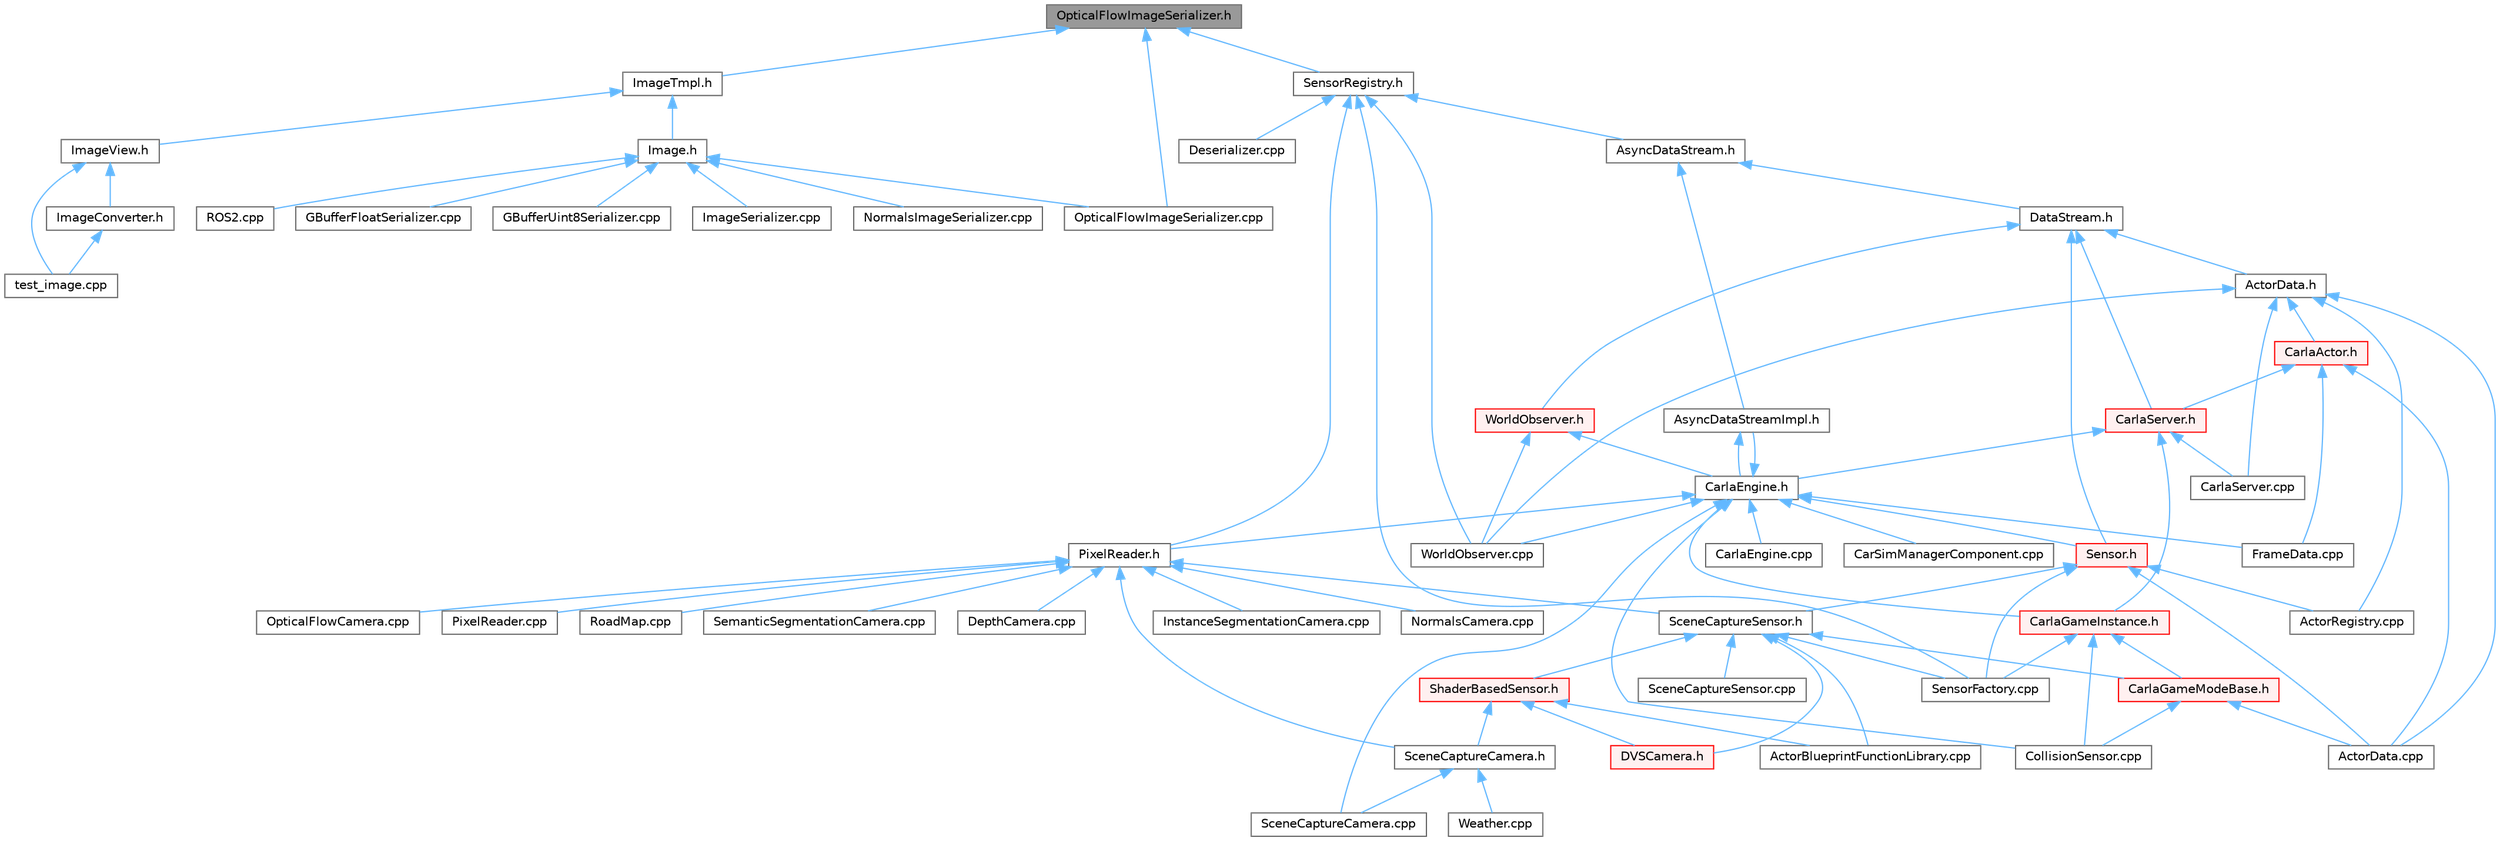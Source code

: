 digraph "OpticalFlowImageSerializer.h"
{
 // INTERACTIVE_SVG=YES
 // LATEX_PDF_SIZE
  bgcolor="transparent";
  edge [fontname=Helvetica,fontsize=10,labelfontname=Helvetica,labelfontsize=10];
  node [fontname=Helvetica,fontsize=10,shape=box,height=0.2,width=0.4];
  Node1 [id="Node000001",label="OpticalFlowImageSerializer.h",height=0.2,width=0.4,color="gray40", fillcolor="grey60", style="filled", fontcolor="black",tooltip=" "];
  Node1 -> Node2 [id="edge1_Node000001_Node000002",dir="back",color="steelblue1",style="solid",tooltip=" "];
  Node2 [id="Node000002",label="ImageTmpl.h",height=0.2,width=0.4,color="grey40", fillcolor="white", style="filled",URL="$d5/dca/ImageTmpl_8h.html",tooltip=" "];
  Node2 -> Node3 [id="edge2_Node000002_Node000003",dir="back",color="steelblue1",style="solid",tooltip=" "];
  Node3 [id="Node000003",label="Image.h",height=0.2,width=0.4,color="grey40", fillcolor="white", style="filled",URL="$da/d9b/sensor_2data_2Image_8h.html",tooltip=" "];
  Node3 -> Node4 [id="edge3_Node000003_Node000004",dir="back",color="steelblue1",style="solid",tooltip=" "];
  Node4 [id="Node000004",label="GBufferFloatSerializer.cpp",height=0.2,width=0.4,color="grey40", fillcolor="white", style="filled",URL="$d5/d75/GBufferFloatSerializer_8cpp.html",tooltip=" "];
  Node3 -> Node5 [id="edge4_Node000003_Node000005",dir="back",color="steelblue1",style="solid",tooltip=" "];
  Node5 [id="Node000005",label="GBufferUint8Serializer.cpp",height=0.2,width=0.4,color="grey40", fillcolor="white", style="filled",URL="$d2/dd7/GBufferUint8Serializer_8cpp.html",tooltip=" "];
  Node3 -> Node6 [id="edge5_Node000003_Node000006",dir="back",color="steelblue1",style="solid",tooltip=" "];
  Node6 [id="Node000006",label="ImageSerializer.cpp",height=0.2,width=0.4,color="grey40", fillcolor="white", style="filled",URL="$d2/d47/ImageSerializer_8cpp.html",tooltip=" "];
  Node3 -> Node7 [id="edge6_Node000003_Node000007",dir="back",color="steelblue1",style="solid",tooltip=" "];
  Node7 [id="Node000007",label="NormalsImageSerializer.cpp",height=0.2,width=0.4,color="grey40", fillcolor="white", style="filled",URL="$d3/dc3/NormalsImageSerializer_8cpp.html",tooltip=" "];
  Node3 -> Node8 [id="edge7_Node000003_Node000008",dir="back",color="steelblue1",style="solid",tooltip=" "];
  Node8 [id="Node000008",label="OpticalFlowImageSerializer.cpp",height=0.2,width=0.4,color="grey40", fillcolor="white", style="filled",URL="$d4/dba/OpticalFlowImageSerializer_8cpp.html",tooltip=" "];
  Node3 -> Node9 [id="edge8_Node000003_Node000009",dir="back",color="steelblue1",style="solid",tooltip=" "];
  Node9 [id="Node000009",label="ROS2.cpp",height=0.2,width=0.4,color="grey40", fillcolor="white", style="filled",URL="$dd/d14/ROS2_8cpp.html",tooltip=" "];
  Node2 -> Node10 [id="edge9_Node000002_Node000010",dir="back",color="steelblue1",style="solid",tooltip=" "];
  Node10 [id="Node000010",label="ImageView.h",height=0.2,width=0.4,color="grey40", fillcolor="white", style="filled",URL="$db/dac/ImageView_8h.html",tooltip=" "];
  Node10 -> Node11 [id="edge10_Node000010_Node000011",dir="back",color="steelblue1",style="solid",tooltip=" "];
  Node11 [id="Node000011",label="ImageConverter.h",height=0.2,width=0.4,color="grey40", fillcolor="white", style="filled",URL="$d7/d2c/ImageConverter_8h.html",tooltip=" "];
  Node11 -> Node12 [id="edge11_Node000011_Node000012",dir="back",color="steelblue1",style="solid",tooltip=" "];
  Node12 [id="Node000012",label="test_image.cpp",height=0.2,width=0.4,color="grey40", fillcolor="white", style="filled",URL="$d5/d1a/test__image_8cpp.html",tooltip=" "];
  Node10 -> Node12 [id="edge12_Node000010_Node000012",dir="back",color="steelblue1",style="solid",tooltip=" "];
  Node1 -> Node8 [id="edge13_Node000001_Node000008",dir="back",color="steelblue1",style="solid",tooltip=" "];
  Node1 -> Node13 [id="edge14_Node000001_Node000013",dir="back",color="steelblue1",style="solid",tooltip=" "];
  Node13 [id="Node000013",label="SensorRegistry.h",height=0.2,width=0.4,color="grey40", fillcolor="white", style="filled",URL="$d4/d03/SensorRegistry_8h.html",tooltip=" "];
  Node13 -> Node14 [id="edge15_Node000013_Node000014",dir="back",color="steelblue1",style="solid",tooltip=" "];
  Node14 [id="Node000014",label="AsyncDataStream.h",height=0.2,width=0.4,color="grey40", fillcolor="white", style="filled",URL="$d9/d4d/AsyncDataStream_8h.html",tooltip=" "];
  Node14 -> Node15 [id="edge16_Node000014_Node000015",dir="back",color="steelblue1",style="solid",tooltip=" "];
  Node15 [id="Node000015",label="AsyncDataStreamImpl.h",height=0.2,width=0.4,color="grey40", fillcolor="white", style="filled",URL="$d0/d17/AsyncDataStreamImpl_8h.html",tooltip=" "];
  Node15 -> Node16 [id="edge17_Node000015_Node000016",dir="back",color="steelblue1",style="solid",tooltip=" "];
  Node16 [id="Node000016",label="CarlaEngine.h",height=0.2,width=0.4,color="grey40", fillcolor="white", style="filled",URL="$d0/d11/CarlaEngine_8h.html",tooltip=" "];
  Node16 -> Node15 [id="edge18_Node000016_Node000015",dir="back",color="steelblue1",style="solid",tooltip=" "];
  Node16 -> Node17 [id="edge19_Node000016_Node000017",dir="back",color="steelblue1",style="solid",tooltip=" "];
  Node17 [id="Node000017",label="CarSimManagerComponent.cpp",height=0.2,width=0.4,color="grey40", fillcolor="white", style="filled",URL="$d2/d56/CarSimManagerComponent_8cpp.html",tooltip=" "];
  Node16 -> Node18 [id="edge20_Node000016_Node000018",dir="back",color="steelblue1",style="solid",tooltip=" "];
  Node18 [id="Node000018",label="CarlaEngine.cpp",height=0.2,width=0.4,color="grey40", fillcolor="white", style="filled",URL="$d6/da1/CarlaEngine_8cpp.html",tooltip=" "];
  Node16 -> Node19 [id="edge21_Node000016_Node000019",dir="back",color="steelblue1",style="solid",tooltip=" "];
  Node19 [id="Node000019",label="CarlaGameInstance.h",height=0.2,width=0.4,color="red", fillcolor="#FFF0F0", style="filled",URL="$d2/dba/CarlaGameInstance_8h.html",tooltip=" "];
  Node19 -> Node21 [id="edge22_Node000019_Node000021",dir="back",color="steelblue1",style="solid",tooltip=" "];
  Node21 [id="Node000021",label="CarlaGameModeBase.h",height=0.2,width=0.4,color="red", fillcolor="#FFF0F0", style="filled",URL="$d3/d49/CarlaGameModeBase_8h.html",tooltip=" "];
  Node21 -> Node22 [id="edge23_Node000021_Node000022",dir="back",color="steelblue1",style="solid",tooltip=" "];
  Node22 [id="Node000022",label="ActorData.cpp",height=0.2,width=0.4,color="grey40", fillcolor="white", style="filled",URL="$da/d7f/ActorData_8cpp.html",tooltip=" "];
  Node21 -> Node53 [id="edge24_Node000021_Node000053",dir="back",color="steelblue1",style="solid",tooltip=" "];
  Node53 [id="Node000053",label="CollisionSensor.cpp",height=0.2,width=0.4,color="grey40", fillcolor="white", style="filled",URL="$da/df0/CollisionSensor_8cpp.html",tooltip=" "];
  Node19 -> Node53 [id="edge25_Node000019_Node000053",dir="back",color="steelblue1",style="solid",tooltip=" "];
  Node19 -> Node43 [id="edge26_Node000019_Node000043",dir="back",color="steelblue1",style="solid",tooltip=" "];
  Node43 [id="Node000043",label="SensorFactory.cpp",height=0.2,width=0.4,color="grey40", fillcolor="white", style="filled",URL="$d0/dde/SensorFactory_8cpp.html",tooltip=" "];
  Node16 -> Node53 [id="edge27_Node000016_Node000053",dir="back",color="steelblue1",style="solid",tooltip=" "];
  Node16 -> Node35 [id="edge28_Node000016_Node000035",dir="back",color="steelblue1",style="solid",tooltip=" "];
  Node35 [id="Node000035",label="FrameData.cpp",height=0.2,width=0.4,color="grey40", fillcolor="white", style="filled",URL="$df/d8a/FrameData_8cpp.html",tooltip=" "];
  Node16 -> Node57 [id="edge29_Node000016_Node000057",dir="back",color="steelblue1",style="solid",tooltip=" "];
  Node57 [id="Node000057",label="PixelReader.h",height=0.2,width=0.4,color="grey40", fillcolor="white", style="filled",URL="$df/d2e/PixelReader_8h.html",tooltip=" "];
  Node57 -> Node58 [id="edge30_Node000057_Node000058",dir="back",color="steelblue1",style="solid",tooltip=" "];
  Node58 [id="Node000058",label="DepthCamera.cpp",height=0.2,width=0.4,color="grey40", fillcolor="white", style="filled",URL="$d7/d0e/DepthCamera_8cpp.html",tooltip=" "];
  Node57 -> Node59 [id="edge31_Node000057_Node000059",dir="back",color="steelblue1",style="solid",tooltip=" "];
  Node59 [id="Node000059",label="InstanceSegmentationCamera.cpp",height=0.2,width=0.4,color="grey40", fillcolor="white", style="filled",URL="$d6/dcd/InstanceSegmentationCamera_8cpp.html",tooltip=" "];
  Node57 -> Node60 [id="edge32_Node000057_Node000060",dir="back",color="steelblue1",style="solid",tooltip=" "];
  Node60 [id="Node000060",label="NormalsCamera.cpp",height=0.2,width=0.4,color="grey40", fillcolor="white", style="filled",URL="$d6/d81/NormalsCamera_8cpp.html",tooltip=" "];
  Node57 -> Node61 [id="edge33_Node000057_Node000061",dir="back",color="steelblue1",style="solid",tooltip=" "];
  Node61 [id="Node000061",label="OpticalFlowCamera.cpp",height=0.2,width=0.4,color="grey40", fillcolor="white", style="filled",URL="$d0/d58/OpticalFlowCamera_8cpp.html",tooltip=" "];
  Node57 -> Node62 [id="edge34_Node000057_Node000062",dir="back",color="steelblue1",style="solid",tooltip=" "];
  Node62 [id="Node000062",label="PixelReader.cpp",height=0.2,width=0.4,color="grey40", fillcolor="white", style="filled",URL="$dc/db0/PixelReader_8cpp.html",tooltip=" "];
  Node57 -> Node63 [id="edge35_Node000057_Node000063",dir="back",color="steelblue1",style="solid",tooltip=" "];
  Node63 [id="Node000063",label="RoadMap.cpp",height=0.2,width=0.4,color="grey40", fillcolor="white", style="filled",URL="$d2/de5/RoadMap_8cpp.html",tooltip=" "];
  Node57 -> Node64 [id="edge36_Node000057_Node000064",dir="back",color="steelblue1",style="solid",tooltip=" "];
  Node64 [id="Node000064",label="SceneCaptureCamera.h",height=0.2,width=0.4,color="grey40", fillcolor="white", style="filled",URL="$dc/d56/SceneCaptureCamera_8h.html",tooltip=" "];
  Node64 -> Node65 [id="edge37_Node000064_Node000065",dir="back",color="steelblue1",style="solid",tooltip=" "];
  Node65 [id="Node000065",label="SceneCaptureCamera.cpp",height=0.2,width=0.4,color="grey40", fillcolor="white", style="filled",URL="$d1/dec/SceneCaptureCamera_8cpp.html",tooltip=" "];
  Node64 -> Node66 [id="edge38_Node000064_Node000066",dir="back",color="steelblue1",style="solid",tooltip=" "];
  Node66 [id="Node000066",label="Weather.cpp",height=0.2,width=0.4,color="grey40", fillcolor="white", style="filled",URL="$d2/d0f/Weather_8cpp.html",tooltip=" "];
  Node57 -> Node67 [id="edge39_Node000057_Node000067",dir="back",color="steelblue1",style="solid",tooltip=" "];
  Node67 [id="Node000067",label="SceneCaptureSensor.h",height=0.2,width=0.4,color="grey40", fillcolor="white", style="filled",URL="$d8/d95/SceneCaptureSensor_8h.html",tooltip=" "];
  Node67 -> Node68 [id="edge40_Node000067_Node000068",dir="back",color="steelblue1",style="solid",tooltip=" "];
  Node68 [id="Node000068",label="ActorBlueprintFunctionLibrary.cpp",height=0.2,width=0.4,color="grey40", fillcolor="white", style="filled",URL="$dd/d08/ActorBlueprintFunctionLibrary_8cpp.html",tooltip=" "];
  Node67 -> Node21 [id="edge41_Node000067_Node000021",dir="back",color="steelblue1",style="solid",tooltip=" "];
  Node67 -> Node69 [id="edge42_Node000067_Node000069",dir="back",color="steelblue1",style="solid",tooltip=" "];
  Node69 [id="Node000069",label="DVSCamera.h",height=0.2,width=0.4,color="red", fillcolor="#FFF0F0", style="filled",URL="$d6/db9/DVSCamera_8h.html",tooltip=" "];
  Node67 -> Node41 [id="edge43_Node000067_Node000041",dir="back",color="steelblue1",style="solid",tooltip=" "];
  Node41 [id="Node000041",label="SceneCaptureSensor.cpp",height=0.2,width=0.4,color="grey40", fillcolor="white", style="filled",URL="$db/d2d/SceneCaptureSensor_8cpp.html",tooltip=" "];
  Node67 -> Node43 [id="edge44_Node000067_Node000043",dir="back",color="steelblue1",style="solid",tooltip=" "];
  Node67 -> Node71 [id="edge45_Node000067_Node000071",dir="back",color="steelblue1",style="solid",tooltip=" "];
  Node71 [id="Node000071",label="ShaderBasedSensor.h",height=0.2,width=0.4,color="red", fillcolor="#FFF0F0", style="filled",URL="$da/d69/ShaderBasedSensor_8h.html",tooltip=" "];
  Node71 -> Node68 [id="edge46_Node000071_Node000068",dir="back",color="steelblue1",style="solid",tooltip=" "];
  Node71 -> Node69 [id="edge47_Node000071_Node000069",dir="back",color="steelblue1",style="solid",tooltip=" "];
  Node71 -> Node64 [id="edge48_Node000071_Node000064",dir="back",color="steelblue1",style="solid",tooltip=" "];
  Node57 -> Node81 [id="edge49_Node000057_Node000081",dir="back",color="steelblue1",style="solid",tooltip=" "];
  Node81 [id="Node000081",label="SemanticSegmentationCamera.cpp",height=0.2,width=0.4,color="grey40", fillcolor="white", style="filled",URL="$d9/d38/SemanticSegmentationCamera_8cpp.html",tooltip=" "];
  Node16 -> Node65 [id="edge50_Node000016_Node000065",dir="back",color="steelblue1",style="solid",tooltip=" "];
  Node16 -> Node83 [id="edge51_Node000016_Node000083",dir="back",color="steelblue1",style="solid",tooltip=" "];
  Node83 [id="Node000083",label="Sensor.h",height=0.2,width=0.4,color="red", fillcolor="#FFF0F0", style="filled",URL="$d7/d7d/Unreal_2CarlaUE4_2Plugins_2Carla_2Source_2Carla_2Sensor_2Sensor_8h.html",tooltip=" "];
  Node83 -> Node22 [id="edge52_Node000083_Node000022",dir="back",color="steelblue1",style="solid",tooltip=" "];
  Node83 -> Node84 [id="edge53_Node000083_Node000084",dir="back",color="steelblue1",style="solid",tooltip=" "];
  Node84 [id="Node000084",label="ActorRegistry.cpp",height=0.2,width=0.4,color="grey40", fillcolor="white", style="filled",URL="$d3/df3/ActorRegistry_8cpp.html",tooltip=" "];
  Node83 -> Node67 [id="edge54_Node000083_Node000067",dir="back",color="steelblue1",style="solid",tooltip=" "];
  Node83 -> Node43 [id="edge55_Node000083_Node000043",dir="back",color="steelblue1",style="solid",tooltip=" "];
  Node16 -> Node109 [id="edge56_Node000016_Node000109",dir="back",color="steelblue1",style="solid",tooltip=" "];
  Node109 [id="Node000109",label="WorldObserver.cpp",height=0.2,width=0.4,color="grey40", fillcolor="white", style="filled",URL="$d9/de7/WorldObserver_8cpp.html",tooltip=" "];
  Node14 -> Node110 [id="edge57_Node000014_Node000110",dir="back",color="steelblue1",style="solid",tooltip=" "];
  Node110 [id="Node000110",label="DataStream.h",height=0.2,width=0.4,color="grey40", fillcolor="white", style="filled",URL="$da/dd9/DataStream_8h.html",tooltip=" "];
  Node110 -> Node111 [id="edge58_Node000110_Node000111",dir="back",color="steelblue1",style="solid",tooltip=" "];
  Node111 [id="Node000111",label="ActorData.h",height=0.2,width=0.4,color="grey40", fillcolor="white", style="filled",URL="$de/d7d/ActorData_8h.html",tooltip=" "];
  Node111 -> Node22 [id="edge59_Node000111_Node000022",dir="back",color="steelblue1",style="solid",tooltip=" "];
  Node111 -> Node84 [id="edge60_Node000111_Node000084",dir="back",color="steelblue1",style="solid",tooltip=" "];
  Node111 -> Node112 [id="edge61_Node000111_Node000112",dir="back",color="steelblue1",style="solid",tooltip=" "];
  Node112 [id="Node000112",label="CarlaActor.h",height=0.2,width=0.4,color="red", fillcolor="#FFF0F0", style="filled",URL="$de/d36/CarlaActor_8h.html",tooltip=" "];
  Node112 -> Node22 [id="edge62_Node000112_Node000022",dir="back",color="steelblue1",style="solid",tooltip=" "];
  Node112 -> Node121 [id="edge63_Node000112_Node000121",dir="back",color="steelblue1",style="solid",tooltip=" "];
  Node121 [id="Node000121",label="CarlaServer.h",height=0.2,width=0.4,color="red", fillcolor="#FFF0F0", style="filled",URL="$d0/d35/CarlaServer_8h.html",tooltip=" "];
  Node121 -> Node16 [id="edge64_Node000121_Node000016",dir="back",color="steelblue1",style="solid",tooltip=" "];
  Node121 -> Node19 [id="edge65_Node000121_Node000019",dir="back",color="steelblue1",style="solid",tooltip=" "];
  Node121 -> Node30 [id="edge66_Node000121_Node000030",dir="back",color="steelblue1",style="solid",tooltip=" "];
  Node30 [id="Node000030",label="CarlaServer.cpp",height=0.2,width=0.4,color="grey40", fillcolor="white", style="filled",URL="$db/d6c/CarlaServer_8cpp.html",tooltip=" "];
  Node112 -> Node35 [id="edge67_Node000112_Node000035",dir="back",color="steelblue1",style="solid",tooltip=" "];
  Node111 -> Node30 [id="edge68_Node000111_Node000030",dir="back",color="steelblue1",style="solid",tooltip=" "];
  Node111 -> Node109 [id="edge69_Node000111_Node000109",dir="back",color="steelblue1",style="solid",tooltip=" "];
  Node110 -> Node121 [id="edge70_Node000110_Node000121",dir="back",color="steelblue1",style="solid",tooltip=" "];
  Node110 -> Node83 [id="edge71_Node000110_Node000083",dir="back",color="steelblue1",style="solid",tooltip=" "];
  Node110 -> Node132 [id="edge72_Node000110_Node000132",dir="back",color="steelblue1",style="solid",tooltip=" "];
  Node132 [id="Node000132",label="WorldObserver.h",height=0.2,width=0.4,color="red", fillcolor="#FFF0F0", style="filled",URL="$d8/deb/WorldObserver_8h.html",tooltip=" "];
  Node132 -> Node16 [id="edge73_Node000132_Node000016",dir="back",color="steelblue1",style="solid",tooltip=" "];
  Node132 -> Node109 [id="edge74_Node000132_Node000109",dir="back",color="steelblue1",style="solid",tooltip=" "];
  Node13 -> Node133 [id="edge75_Node000013_Node000133",dir="back",color="steelblue1",style="solid",tooltip=" "];
  Node133 [id="Node000133",label="Deserializer.cpp",height=0.2,width=0.4,color="grey40", fillcolor="white", style="filled",URL="$d0/d1a/Deserializer_8cpp.html",tooltip=" "];
  Node13 -> Node57 [id="edge76_Node000013_Node000057",dir="back",color="steelblue1",style="solid",tooltip=" "];
  Node13 -> Node43 [id="edge77_Node000013_Node000043",dir="back",color="steelblue1",style="solid",tooltip=" "];
  Node13 -> Node109 [id="edge78_Node000013_Node000109",dir="back",color="steelblue1",style="solid",tooltip=" "];
}
